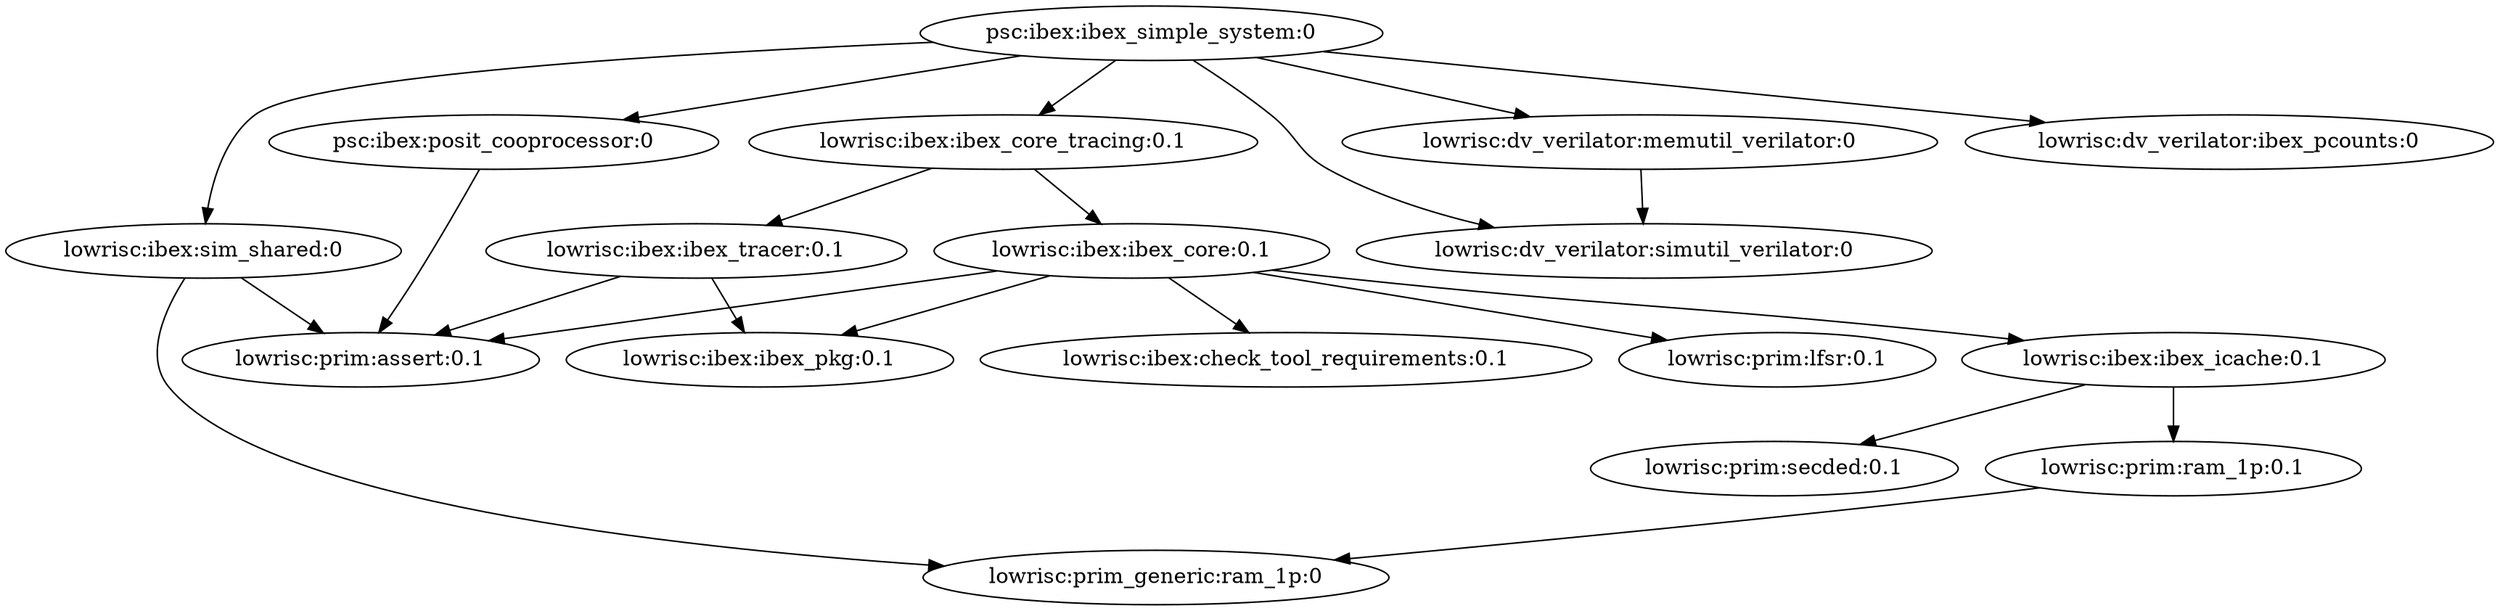digraph dependencies {
"psc:ibex:ibex_simple_system:0"->"lowrisc:ibex:ibex_core_tracing:0.1"
"psc:ibex:ibex_simple_system:0"->"psc:ibex:posit_cooprocessor:0"
"psc:ibex:ibex_simple_system:0"->"lowrisc:dv_verilator:simutil_verilator:0"
"psc:ibex:ibex_simple_system:0"->"lowrisc:dv_verilator:ibex_pcounts:0"
"psc:ibex:ibex_simple_system:0"->"lowrisc:ibex:sim_shared:0"
"psc:ibex:ibex_simple_system:0"->"lowrisc:dv_verilator:memutil_verilator:0"
"lowrisc:dv_verilator:memutil_verilator:0"->"lowrisc:dv_verilator:simutil_verilator:0"
"lowrisc:ibex:ibex_core_tracing:0.1"->"lowrisc:ibex:ibex_core:0.1"
"lowrisc:ibex:ibex_core_tracing:0.1"->"lowrisc:ibex:ibex_tracer:0.1"
"lowrisc:ibex:ibex_core:0.1"->"lowrisc:ibex:ibex_pkg:0.1"
"lowrisc:ibex:ibex_core:0.1"->"lowrisc:ibex:check_tool_requirements:0.1"
"lowrisc:ibex:ibex_core:0.1"->"lowrisc:ibex:ibex_icache:0.1"
"lowrisc:ibex:ibex_core:0.1"->"lowrisc:prim:assert:0.1"
"lowrisc:ibex:ibex_core:0.1"->"lowrisc:prim:lfsr:0.1"
"lowrisc:ibex:ibex_icache:0.1"->"lowrisc:prim:secded:0.1"
"lowrisc:ibex:ibex_icache:0.1"->"lowrisc:prim:ram_1p:0.1"
"lowrisc:prim:ram_1p:0.1"->"lowrisc:prim_generic:ram_1p:0"
"lowrisc:ibex:ibex_tracer:0.1"->"lowrisc:ibex:ibex_pkg:0.1"
"lowrisc:ibex:ibex_tracer:0.1"->"lowrisc:prim:assert:0.1"
"lowrisc:ibex:sim_shared:0"->"lowrisc:prim_generic:ram_1p:0"
"lowrisc:ibex:sim_shared:0"->"lowrisc:prim:assert:0.1"
"psc:ibex:posit_cooprocessor:0"->"lowrisc:prim:assert:0.1"
}
